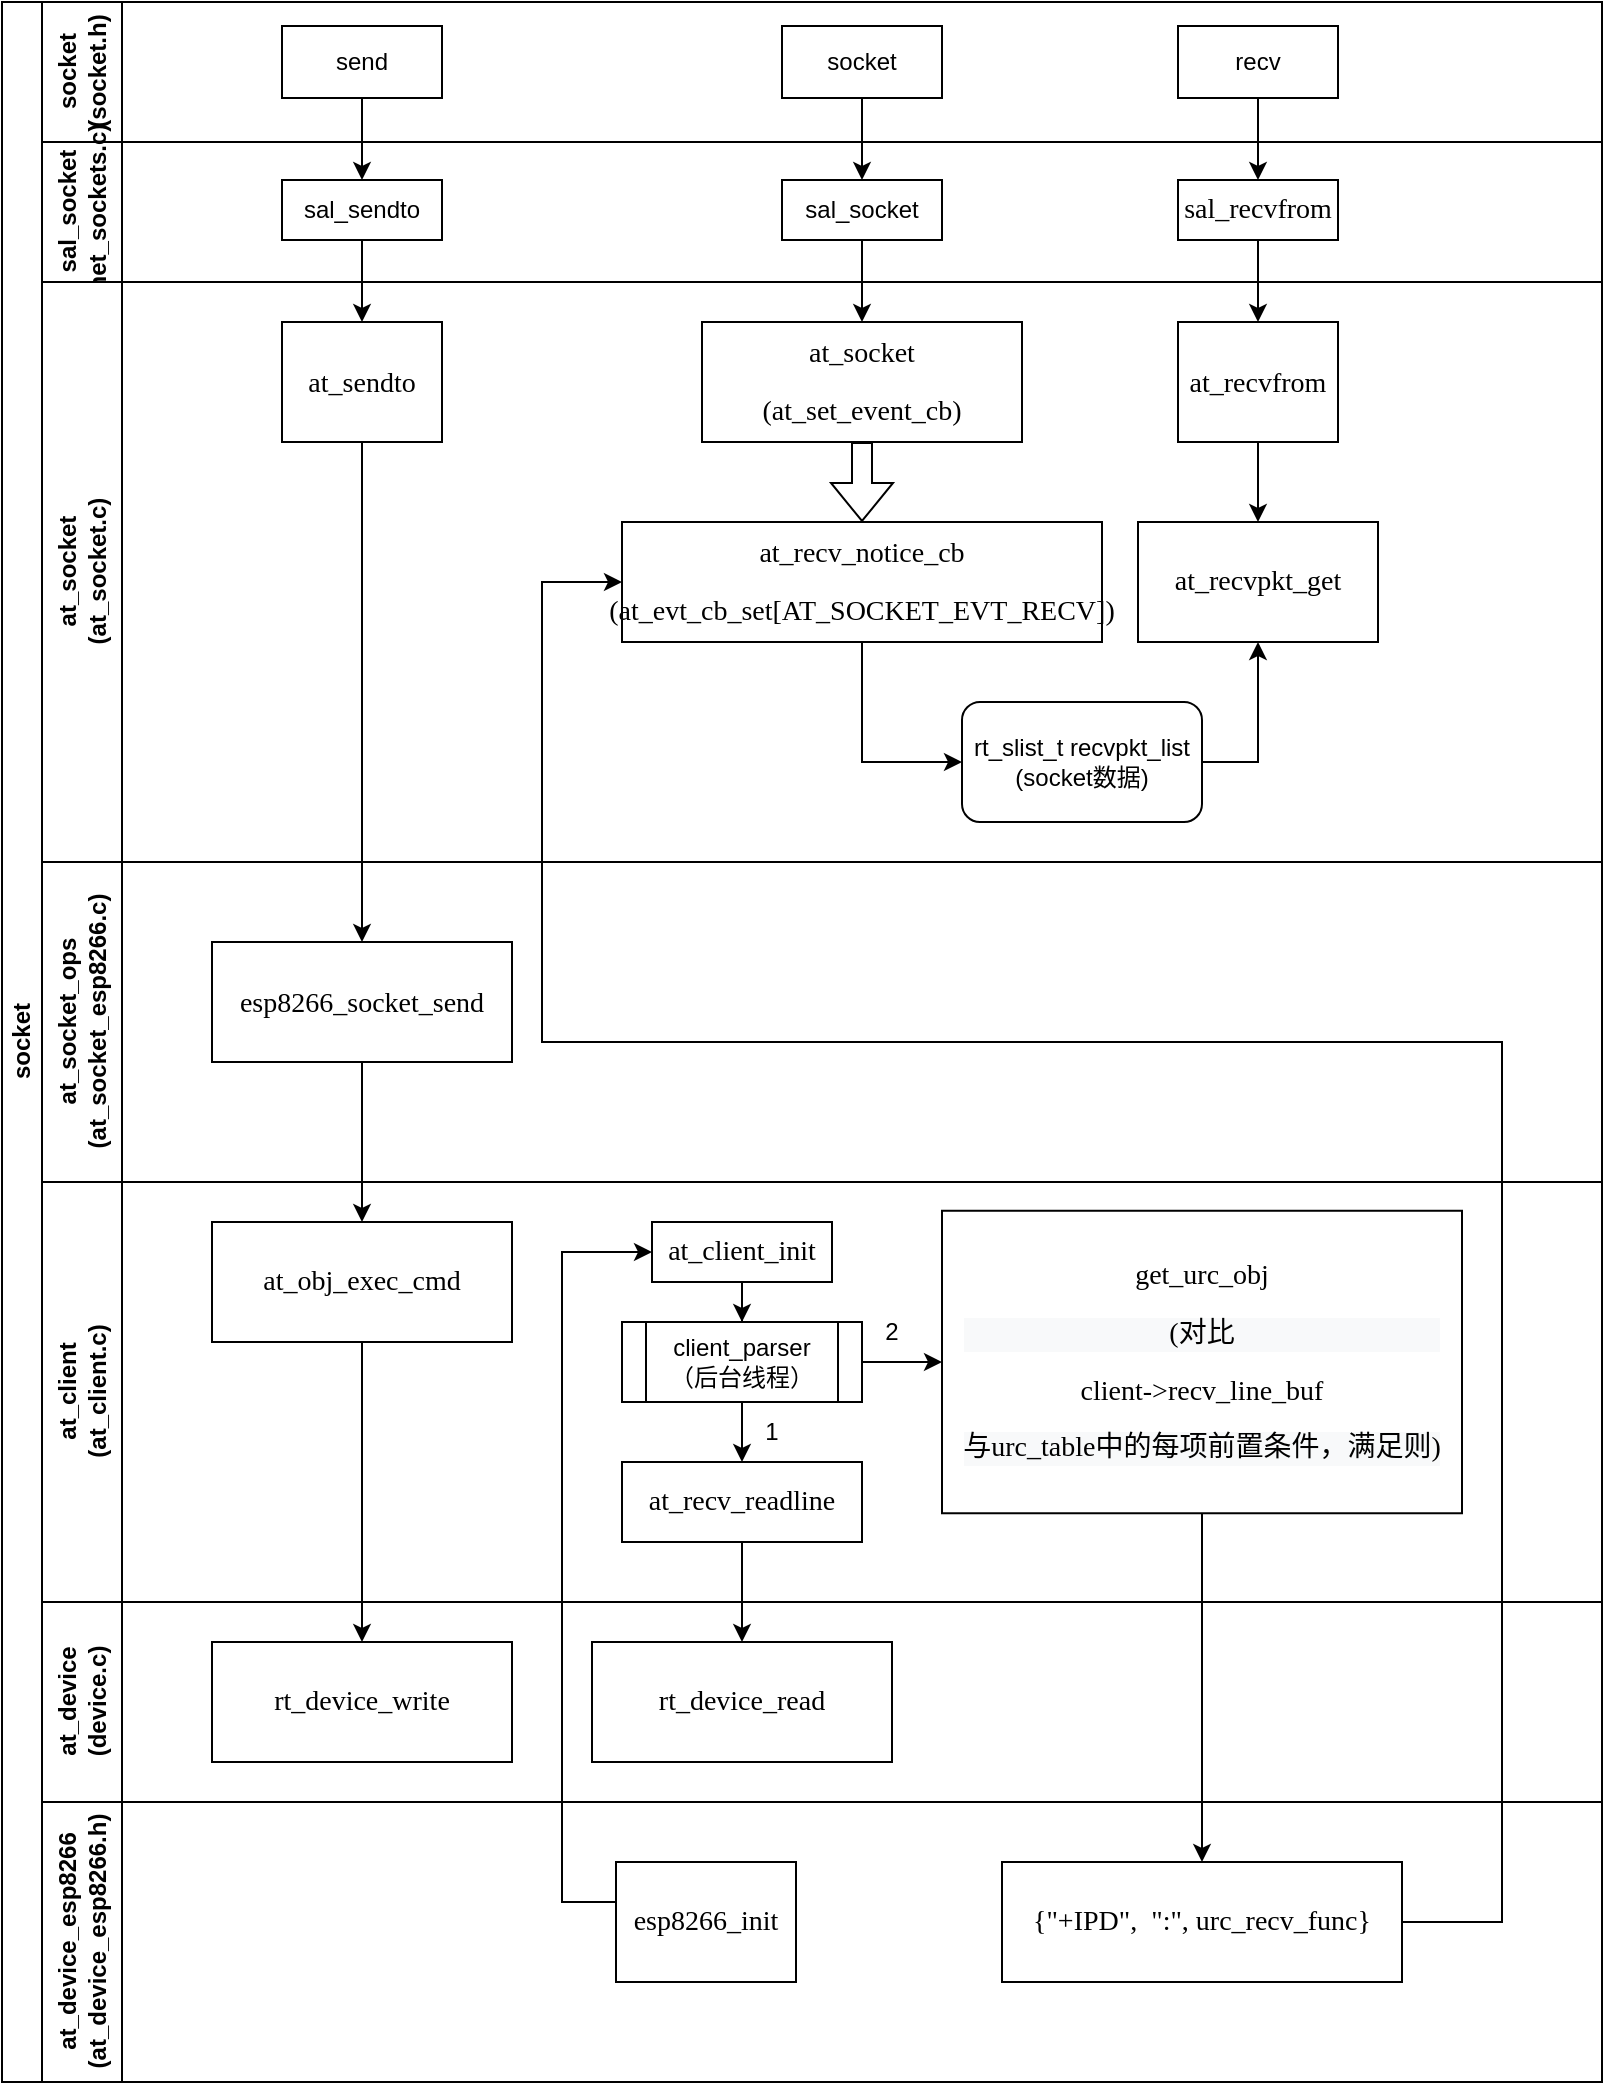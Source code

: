 <mxfile version="15.7.3" type="github">
  <diagram id="prtHgNgQTEPvFCAcTncT" name="Page-1">
    <mxGraphModel dx="1248" dy="705" grid="1" gridSize="10" guides="1" tooltips="1" connect="1" arrows="1" fold="1" page="1" pageScale="1" pageWidth="827" pageHeight="1169" math="0" shadow="0">
      <root>
        <mxCell id="0" />
        <mxCell id="1" parent="0" />
        <mxCell id="dNxyNK7c78bLwvsdeMH5-19" value="socket" style="swimlane;html=1;childLayout=stackLayout;resizeParent=1;resizeParentMax=0;horizontal=0;startSize=20;horizontalStack=0;" parent="1" vertex="1">
          <mxGeometry x="14" y="40" width="800" height="1040" as="geometry" />
        </mxCell>
        <mxCell id="TptM5wBruOQJDvI-inES-40" style="edgeStyle=orthogonalEdgeStyle;rounded=0;orthogonalLoop=1;jettySize=auto;html=1;endArrow=classic;endFill=1;entryX=0.5;entryY=0;entryDx=0;entryDy=0;exitX=0.5;exitY=1;exitDx=0;exitDy=0;" parent="dNxyNK7c78bLwvsdeMH5-19" source="TptM5wBruOQJDvI-inES-36" target="TptM5wBruOQJDvI-inES-37" edge="1">
          <mxGeometry relative="1" as="geometry" />
        </mxCell>
        <mxCell id="TptM5wBruOQJDvI-inES-41" style="edgeStyle=orthogonalEdgeStyle;rounded=0;orthogonalLoop=1;jettySize=auto;html=1;endArrow=classic;endFill=1;exitX=0.5;exitY=1;exitDx=0;exitDy=0;" parent="dNxyNK7c78bLwvsdeMH5-19" source="TptM5wBruOQJDvI-inES-37" target="TptM5wBruOQJDvI-inES-38" edge="1">
          <mxGeometry relative="1" as="geometry">
            <mxPoint x="628" y="130" as="sourcePoint" />
            <mxPoint x="628" y="200" as="targetPoint" />
          </mxGeometry>
        </mxCell>
        <mxCell id="dNxyNK7c78bLwvsdeMH5-20" value="&lt;font style=&quot;vertical-align: inherit&quot;&gt;&lt;font style=&quot;vertical-align: inherit&quot;&gt;&lt;font style=&quot;vertical-align: inherit&quot;&gt;&lt;font style=&quot;vertical-align: inherit&quot;&gt;socket&lt;br&gt;(socket.h)&lt;br&gt;&lt;/font&gt;&lt;/font&gt;&lt;/font&gt;&lt;/font&gt;" style="swimlane;html=1;startSize=40;horizontal=0;" parent="dNxyNK7c78bLwvsdeMH5-19" vertex="1">
          <mxGeometry x="20" width="780" height="70" as="geometry" />
        </mxCell>
        <mxCell id="dNxyNK7c78bLwvsdeMH5-24" value="&lt;font style=&quot;vertical-align: inherit&quot;&gt;&lt;font style=&quot;vertical-align: inherit&quot;&gt;send&lt;/font&gt;&lt;/font&gt;" style="rounded=0;whiteSpace=wrap;html=1;fontFamily=Helvetica;fontSize=12;fontColor=#000000;align=center;" parent="dNxyNK7c78bLwvsdeMH5-20" vertex="1">
          <mxGeometry x="120" y="12" width="80" height="36" as="geometry" />
        </mxCell>
        <mxCell id="TptM5wBruOQJDvI-inES-36" value="&lt;font style=&quot;vertical-align: inherit&quot;&gt;&lt;font style=&quot;vertical-align: inherit&quot;&gt;recv&lt;/font&gt;&lt;/font&gt;" style="rounded=0;whiteSpace=wrap;html=1;fontFamily=Helvetica;fontSize=12;fontColor=#000000;align=center;" parent="dNxyNK7c78bLwvsdeMH5-20" vertex="1">
          <mxGeometry x="568" y="12" width="80" height="36" as="geometry" />
        </mxCell>
        <mxCell id="TptM5wBruOQJDvI-inES-74" value="&lt;font style=&quot;vertical-align: inherit&quot;&gt;&lt;font style=&quot;vertical-align: inherit&quot;&gt;socket&lt;/font&gt;&lt;/font&gt;" style="rounded=0;whiteSpace=wrap;html=1;fontFamily=Helvetica;fontSize=12;fontColor=#000000;align=center;" parent="dNxyNK7c78bLwvsdeMH5-20" vertex="1">
          <mxGeometry x="370" y="12" width="80" height="36" as="geometry" />
        </mxCell>
        <mxCell id="dNxyNK7c78bLwvsdeMH5-21" value="&lt;font style=&quot;vertical-align: inherit&quot;&gt;&lt;font style=&quot;vertical-align: inherit&quot;&gt;sal_socket&lt;br&gt;(net_sockets.c)&lt;br&gt;&lt;/font&gt;&lt;/font&gt;" style="swimlane;html=1;startSize=40;horizontal=0;" parent="dNxyNK7c78bLwvsdeMH5-19" vertex="1">
          <mxGeometry x="20" y="70" width="780" height="70" as="geometry" />
        </mxCell>
        <mxCell id="dNxyNK7c78bLwvsdeMH5-26" value="sal_sendto" style="rounded=0;whiteSpace=wrap;html=1;fontFamily=Helvetica;fontSize=12;fontColor=#000000;align=center;" parent="dNxyNK7c78bLwvsdeMH5-21" vertex="1">
          <mxGeometry x="120" y="19" width="80" height="30" as="geometry" />
        </mxCell>
        <mxCell id="TptM5wBruOQJDvI-inES-37" value="&lt;p class=&quot;MsoNormal&quot;&gt;&lt;span style=&quot;font-family: &amp;#34;calibri&amp;#34; ; font-size: 10.5pt&quot;&gt;sal_recvfrom&lt;/span&gt;&lt;/p&gt;" style="rounded=0;whiteSpace=wrap;html=1;fontFamily=Helvetica;fontSize=12;fontColor=#000000;align=center;" parent="dNxyNK7c78bLwvsdeMH5-21" vertex="1">
          <mxGeometry x="568" y="19" width="80" height="30" as="geometry" />
        </mxCell>
        <mxCell id="TptM5wBruOQJDvI-inES-118" value="sal_socket" style="rounded=0;whiteSpace=wrap;html=1;fontFamily=Helvetica;fontSize=12;fontColor=#000000;align=center;" parent="dNxyNK7c78bLwvsdeMH5-21" vertex="1">
          <mxGeometry x="370" y="19" width="80" height="30" as="geometry" />
        </mxCell>
        <mxCell id="dNxyNK7c78bLwvsdeMH5-22" value="at_socket&lt;br&gt;(at_socket.c)" style="swimlane;html=1;startSize=40;horizontal=0;" parent="dNxyNK7c78bLwvsdeMH5-19" vertex="1">
          <mxGeometry x="20" y="140" width="780" height="290" as="geometry">
            <mxRectangle x="20" y="240" width="430" height="40" as="alternateBounds" />
          </mxGeometry>
        </mxCell>
        <mxCell id="dNxyNK7c78bLwvsdeMH5-34" value="&lt;p class=&quot;MsoNormal&quot;&gt;&lt;span style=&quot;font-size: 10.5pt&quot;&gt;&lt;font face=&quot;Calibri&quot;&gt;at_sendto&lt;/font&gt;&lt;/span&gt;&lt;/p&gt;" style="rounded=0;whiteSpace=wrap;html=1;fontFamily=Helvetica;fontSize=12;fontColor=#000000;align=center;" parent="dNxyNK7c78bLwvsdeMH5-22" vertex="1">
          <mxGeometry x="120" y="20" width="80" height="60" as="geometry" />
        </mxCell>
        <mxCell id="TptM5wBruOQJDvI-inES-38" value="&lt;p class=&quot;MsoNormal&quot;&gt;&lt;span style=&quot;font-size: 10.5pt&quot;&gt;&lt;font face=&quot;Calibri&quot;&gt;at_recvfrom&lt;/font&gt;&lt;/span&gt;&lt;/p&gt;" style="rounded=0;whiteSpace=wrap;html=1;fontFamily=Helvetica;fontSize=12;fontColor=#000000;align=center;" parent="dNxyNK7c78bLwvsdeMH5-22" vertex="1">
          <mxGeometry x="568" y="20" width="80" height="60" as="geometry" />
        </mxCell>
        <mxCell id="TptM5wBruOQJDvI-inES-39" value="&lt;p class=&quot;MsoNormal&quot;&gt;&lt;font face=&quot;Calibri&quot;&gt;&lt;span style=&quot;font-size: 14px&quot;&gt;at_recvpkt_get&lt;/span&gt;&lt;/font&gt;&lt;br&gt;&lt;/p&gt;" style="rounded=0;whiteSpace=wrap;html=1;fontFamily=Helvetica;fontSize=12;fontColor=#000000;align=center;" parent="dNxyNK7c78bLwvsdeMH5-22" vertex="1">
          <mxGeometry x="548" y="120" width="120" height="60" as="geometry" />
        </mxCell>
        <mxCell id="TptM5wBruOQJDvI-inES-42" style="edgeStyle=orthogonalEdgeStyle;rounded=0;orthogonalLoop=1;jettySize=auto;html=1;entryX=0.5;entryY=0;entryDx=0;entryDy=0;" parent="dNxyNK7c78bLwvsdeMH5-22" source="TptM5wBruOQJDvI-inES-38" target="TptM5wBruOQJDvI-inES-39" edge="1">
          <mxGeometry relative="1" as="geometry" />
        </mxCell>
        <mxCell id="TptM5wBruOQJDvI-inES-68" style="edgeStyle=orthogonalEdgeStyle;rounded=0;orthogonalLoop=1;jettySize=auto;html=1;exitX=1;exitY=0.5;exitDx=0;exitDy=0;" parent="dNxyNK7c78bLwvsdeMH5-22" source="TptM5wBruOQJDvI-inES-45" target="TptM5wBruOQJDvI-inES-39" edge="1">
          <mxGeometry relative="1" as="geometry" />
        </mxCell>
        <mxCell id="TptM5wBruOQJDvI-inES-45" value="rt_slist_t recvpkt_list&lt;br&gt;(socket数据)" style="rounded=1;whiteSpace=wrap;html=1;" parent="dNxyNK7c78bLwvsdeMH5-22" vertex="1">
          <mxGeometry x="460" y="210" width="120" height="60" as="geometry" />
        </mxCell>
        <mxCell id="TptM5wBruOQJDvI-inES-69" style="edgeStyle=orthogonalEdgeStyle;rounded=0;orthogonalLoop=1;jettySize=auto;html=1;entryX=0;entryY=0.5;entryDx=0;entryDy=0;" parent="dNxyNK7c78bLwvsdeMH5-22" source="TptM5wBruOQJDvI-inES-67" target="TptM5wBruOQJDvI-inES-45" edge="1">
          <mxGeometry relative="1" as="geometry" />
        </mxCell>
        <mxCell id="TptM5wBruOQJDvI-inES-67" value="&lt;p class=&quot;MsoNormal&quot;&gt;&lt;span style=&quot;font-family: &amp;#34;calibri&amp;#34; ; font-size: 14px&quot;&gt;at_recv_notice_cb&lt;/span&gt;&lt;br&gt;&lt;/p&gt;&lt;p class=&quot;MsoNormal&quot;&gt;&lt;/p&gt;&lt;p class=&quot;MsoNormal&quot;&gt;&lt;span style=&quot;font-family: &amp;#34;calibri&amp;#34; ; font-size: 14px&quot;&gt;(at_evt_cb_set[AT_SOCKET_EVT_RECV]&lt;/span&gt;&lt;span style=&quot;font-family: &amp;#34;calibri&amp;#34; ; font-size: 14px&quot;&gt;)&lt;/span&gt;&lt;br&gt;&lt;/p&gt;" style="rounded=0;whiteSpace=wrap;html=1;fontFamily=Helvetica;fontSize=12;fontColor=#000000;align=center;" parent="dNxyNK7c78bLwvsdeMH5-22" vertex="1">
          <mxGeometry x="290" y="120" width="240" height="60" as="geometry" />
        </mxCell>
        <mxCell id="WinbPR4H0vEVa8jGgLOt-1" style="edgeStyle=orthogonalEdgeStyle;shape=flexArrow;rounded=0;orthogonalLoop=1;jettySize=auto;html=1;exitX=0.5;exitY=1;exitDx=0;exitDy=0;entryX=0.5;entryY=0;entryDx=0;entryDy=0;" edge="1" parent="dNxyNK7c78bLwvsdeMH5-22" source="TptM5wBruOQJDvI-inES-119" target="TptM5wBruOQJDvI-inES-67">
          <mxGeometry relative="1" as="geometry" />
        </mxCell>
        <mxCell id="TptM5wBruOQJDvI-inES-119" value="&lt;p class=&quot;MsoNormal&quot;&gt;&lt;font face=&quot;Calibri&quot;&gt;&lt;span style=&quot;font-size: 14px&quot;&gt;at_socket&lt;/span&gt;&lt;/font&gt;&lt;br&gt;&lt;/p&gt;&lt;p class=&quot;MsoNormal&quot;&gt;&lt;font face=&quot;Calibri&quot;&gt;&lt;span style=&quot;font-size: 14px&quot;&gt;(at_set_event_cb)&lt;/span&gt;&lt;/font&gt;&lt;br&gt;&lt;/p&gt;" style="rounded=0;whiteSpace=wrap;html=1;fontFamily=Helvetica;fontSize=12;fontColor=#000000;align=center;" parent="dNxyNK7c78bLwvsdeMH5-22" vertex="1">
          <mxGeometry x="330" y="20" width="160" height="60" as="geometry" />
        </mxCell>
        <mxCell id="TptM5wBruOQJDvI-inES-20" value="at_socket_ops&lt;br&gt;(at_socket_esp8266.c)" style="swimlane;html=1;startSize=40;horizontal=0;" parent="dNxyNK7c78bLwvsdeMH5-19" vertex="1">
          <mxGeometry x="20" y="430" width="780" height="160" as="geometry">
            <mxRectangle x="20" y="240" width="430" height="40" as="alternateBounds" />
          </mxGeometry>
        </mxCell>
        <mxCell id="TptM5wBruOQJDvI-inES-21" value="&lt;p class=&quot;MsoNormal&quot;&gt;&lt;span style=&quot;font-size: 10.5pt&quot;&gt;&lt;font face=&quot;Calibri&quot;&gt;esp8266_socket_send&lt;/font&gt;&lt;/span&gt;&lt;/p&gt;" style="rounded=0;whiteSpace=wrap;html=1;fontFamily=Helvetica;fontSize=12;fontColor=#000000;align=center;" parent="TptM5wBruOQJDvI-inES-20" vertex="1">
          <mxGeometry x="85" y="40" width="150" height="60" as="geometry" />
        </mxCell>
        <mxCell id="TptM5wBruOQJDvI-inES-23" value="at_client&lt;br&gt;(at_client.c)" style="swimlane;html=1;startSize=40;horizontal=0;" parent="dNxyNK7c78bLwvsdeMH5-19" vertex="1">
          <mxGeometry x="20" y="590" width="780" height="210" as="geometry">
            <mxRectangle x="20" y="240" width="430" height="40" as="alternateBounds" />
          </mxGeometry>
        </mxCell>
        <mxCell id="TptM5wBruOQJDvI-inES-24" value="&lt;p class=&quot;MsoNormal&quot;&gt;&lt;font face=&quot;Calibri&quot;&gt;&lt;span style=&quot;font-size: 14px&quot;&gt;at_obj_exec_cmd&lt;/span&gt;&lt;/font&gt;&lt;br&gt;&lt;/p&gt;" style="rounded=0;whiteSpace=wrap;html=1;fontFamily=Helvetica;fontSize=12;fontColor=#000000;align=center;" parent="TptM5wBruOQJDvI-inES-23" vertex="1">
          <mxGeometry x="85" y="20" width="150" height="60" as="geometry" />
        </mxCell>
        <mxCell id="TptM5wBruOQJDvI-inES-58" style="edgeStyle=orthogonalEdgeStyle;rounded=0;orthogonalLoop=1;jettySize=auto;html=1;" parent="TptM5wBruOQJDvI-inES-23" source="TptM5wBruOQJDvI-inES-52" target="TptM5wBruOQJDvI-inES-55" edge="1">
          <mxGeometry relative="1" as="geometry" />
        </mxCell>
        <mxCell id="TptM5wBruOQJDvI-inES-52" value="&lt;p class=&quot;MsoNormal&quot;&gt;&lt;font face=&quot;Calibri&quot;&gt;&lt;span style=&quot;font-size: 14px&quot;&gt;at_client_init&lt;/span&gt;&lt;/font&gt;&lt;br&gt;&lt;/p&gt;" style="rounded=0;whiteSpace=wrap;html=1;fontFamily=Helvetica;fontSize=12;fontColor=#000000;align=center;" parent="TptM5wBruOQJDvI-inES-23" vertex="1">
          <mxGeometry x="305" y="20" width="90" height="30" as="geometry" />
        </mxCell>
        <mxCell id="WinbPR4H0vEVa8jGgLOt-7" style="edgeStyle=orthogonalEdgeStyle;rounded=0;orthogonalLoop=1;jettySize=auto;html=1;" edge="1" parent="TptM5wBruOQJDvI-inES-23" source="TptM5wBruOQJDvI-inES-55" target="WinbPR4H0vEVa8jGgLOt-2">
          <mxGeometry relative="1" as="geometry" />
        </mxCell>
        <mxCell id="WinbPR4H0vEVa8jGgLOt-11" value="" style="edgeStyle=orthogonalEdgeStyle;rounded=0;orthogonalLoop=1;jettySize=auto;html=1;" edge="1" parent="TptM5wBruOQJDvI-inES-23" source="TptM5wBruOQJDvI-inES-55" target="TptM5wBruOQJDvI-inES-61">
          <mxGeometry relative="1" as="geometry" />
        </mxCell>
        <mxCell id="TptM5wBruOQJDvI-inES-55" value="client_parser&lt;br&gt;（后台线程）" style="shape=process;whiteSpace=wrap;html=1;backgroundOutline=1;" parent="TptM5wBruOQJDvI-inES-23" vertex="1">
          <mxGeometry x="290" y="70" width="120" height="40" as="geometry" />
        </mxCell>
        <mxCell id="TptM5wBruOQJDvI-inES-61" value="&lt;p class=&quot;MsoNormal&quot;&gt;&lt;font face=&quot;Calibri&quot;&gt;&lt;span style=&quot;font-size: 14px&quot;&gt;get_urc_obj&lt;/span&gt;&lt;/font&gt;&lt;/p&gt;&lt;p class=&quot;MsoNormal&quot;&gt;&lt;font face=&quot;Calibri&quot;&gt;&lt;/font&gt;&lt;/p&gt;&lt;p class=&quot;MsoNormal&quot; style=&quot;color: rgb(0 , 0 , 0) ; font-family: &amp;#34;helvetica&amp;#34; ; font-size: 12px ; font-style: normal ; font-weight: 400 ; letter-spacing: normal ; text-align: center ; text-indent: 0px ; text-transform: none ; word-spacing: 0px ; background-color: rgb(248 , 249 , 250)&quot;&gt;&lt;span style=&quot;font-size: 14px ; font-family: &amp;#34;calibri&amp;#34;&quot;&gt;(对比&lt;/span&gt;&lt;/p&gt;&lt;font face=&quot;calibri&quot;&gt;&lt;span style=&quot;font-size: 14px&quot;&gt;client-&amp;gt;recv_line_buf&lt;/span&gt;&lt;/font&gt;&lt;p class=&quot;MsoNormal&quot; style=&quot;color: rgb(0 , 0 , 0) ; font-family: &amp;#34;helvetica&amp;#34; ; font-size: 12px ; font-style: normal ; font-weight: 400 ; letter-spacing: normal ; text-align: center ; text-indent: 0px ; text-transform: none ; word-spacing: 0px ; background-color: rgb(248 , 249 , 250)&quot;&gt;&lt;span style=&quot;font-size: 14px ; font-family: &amp;#34;calibri&amp;#34;&quot;&gt;与urc_table中的每项前置条件，满足则)&lt;/span&gt;&lt;/p&gt;" style="rounded=0;whiteSpace=wrap;html=1;fontFamily=Helvetica;fontSize=12;fontColor=#000000;align=center;" parent="TptM5wBruOQJDvI-inES-23" vertex="1">
          <mxGeometry x="450" y="14.38" width="260" height="151.25" as="geometry" />
        </mxCell>
        <mxCell id="WinbPR4H0vEVa8jGgLOt-2" value="&lt;p class=&quot;MsoNormal&quot;&gt;&lt;font face=&quot;Calibri&quot;&gt;&lt;span style=&quot;font-size: 14px&quot;&gt;at_recv_readline&lt;/span&gt;&lt;/font&gt;&lt;br&gt;&lt;/p&gt;" style="rounded=0;whiteSpace=wrap;html=1;fontFamily=Helvetica;fontSize=12;fontColor=#000000;align=center;" vertex="1" parent="TptM5wBruOQJDvI-inES-23">
          <mxGeometry x="290" y="140" width="120" height="40" as="geometry" />
        </mxCell>
        <mxCell id="WinbPR4H0vEVa8jGgLOt-12" value="1" style="text;html=1;strokeColor=none;fillColor=none;align=center;verticalAlign=middle;whiteSpace=wrap;rounded=0;" vertex="1" parent="TptM5wBruOQJDvI-inES-23">
          <mxGeometry x="335" y="110" width="60" height="30" as="geometry" />
        </mxCell>
        <mxCell id="WinbPR4H0vEVa8jGgLOt-14" value="2" style="text;html=1;strokeColor=none;fillColor=none;align=center;verticalAlign=middle;whiteSpace=wrap;rounded=0;" vertex="1" parent="TptM5wBruOQJDvI-inES-23">
          <mxGeometry x="395" y="60" width="60" height="30" as="geometry" />
        </mxCell>
        <mxCell id="TptM5wBruOQJDvI-inES-25" value="at_device&lt;br&gt;(device.c)" style="swimlane;html=1;startSize=40;horizontal=0;" parent="dNxyNK7c78bLwvsdeMH5-19" vertex="1">
          <mxGeometry x="20" y="800" width="780" height="100" as="geometry">
            <mxRectangle x="20" y="240" width="430" height="40" as="alternateBounds" />
          </mxGeometry>
        </mxCell>
        <mxCell id="TptM5wBruOQJDvI-inES-26" value="&lt;p class=&quot;MsoNormal&quot;&gt;&lt;font face=&quot;Calibri&quot;&gt;&lt;span style=&quot;font-size: 14px&quot;&gt;rt_device_write&lt;/span&gt;&lt;/font&gt;&lt;br&gt;&lt;/p&gt;" style="rounded=0;whiteSpace=wrap;html=1;fontFamily=Helvetica;fontSize=12;fontColor=#000000;align=center;" parent="TptM5wBruOQJDvI-inES-25" vertex="1">
          <mxGeometry x="85" y="20" width="150" height="60" as="geometry" />
        </mxCell>
        <mxCell id="TptM5wBruOQJDvI-inES-72" value="&lt;p class=&quot;MsoNormal&quot;&gt;&lt;font face=&quot;Calibri&quot;&gt;&lt;span style=&quot;font-size: 14px&quot;&gt;rt_device_read&lt;/span&gt;&lt;/font&gt;&lt;br&gt;&lt;/p&gt;" style="rounded=0;whiteSpace=wrap;html=1;fontFamily=Helvetica;fontSize=12;fontColor=#000000;align=center;" parent="TptM5wBruOQJDvI-inES-25" vertex="1">
          <mxGeometry x="275" y="20" width="150" height="60" as="geometry" />
        </mxCell>
        <mxCell id="TptM5wBruOQJDvI-inES-50" value="at_device_esp8266&lt;br&gt;(at_device_esp8266.h)" style="swimlane;html=1;startSize=40;horizontal=0;" parent="dNxyNK7c78bLwvsdeMH5-19" vertex="1">
          <mxGeometry x="20" y="900" width="780" height="140" as="geometry">
            <mxRectangle x="20" y="240" width="430" height="40" as="alternateBounds" />
          </mxGeometry>
        </mxCell>
        <mxCell id="TptM5wBruOQJDvI-inES-51" value="&lt;p class=&quot;MsoNormal&quot;&gt;&lt;font face=&quot;Calibri&quot;&gt;&lt;span style=&quot;font-size: 14px&quot;&gt;esp8266_init&lt;/span&gt;&lt;/font&gt;&lt;br&gt;&lt;/p&gt;" style="rounded=0;whiteSpace=wrap;html=1;fontFamily=Helvetica;fontSize=12;fontColor=#000000;align=center;" parent="TptM5wBruOQJDvI-inES-50" vertex="1">
          <mxGeometry x="287" y="30" width="90" height="60" as="geometry" />
        </mxCell>
        <mxCell id="TptM5wBruOQJDvI-inES-63" value="&lt;p class=&quot;MsoNormal&quot;&gt;&lt;font face=&quot;Calibri&quot;&gt;&lt;span style=&quot;font-size: 14px&quot;&gt;{&quot;+IPD&quot;,&amp;nbsp; &quot;:&quot;, urc_recv_func}&lt;/span&gt;&lt;/font&gt;&lt;br&gt;&lt;/p&gt;" style="rounded=0;whiteSpace=wrap;html=1;fontFamily=Helvetica;fontSize=12;fontColor=#000000;align=center;" parent="TptM5wBruOQJDvI-inES-50" vertex="1">
          <mxGeometry x="480" y="30" width="200" height="60" as="geometry" />
        </mxCell>
        <mxCell id="dNxyNK7c78bLwvsdeMH5-31" style="edgeStyle=orthogonalEdgeStyle;rounded=0;orthogonalLoop=1;jettySize=auto;html=1;endArrow=classic;endFill=1;entryX=0.5;entryY=0;entryDx=0;entryDy=0;exitX=0.5;exitY=1;exitDx=0;exitDy=0;" parent="dNxyNK7c78bLwvsdeMH5-19" source="dNxyNK7c78bLwvsdeMH5-24" target="dNxyNK7c78bLwvsdeMH5-26" edge="1">
          <mxGeometry relative="1" as="geometry" />
        </mxCell>
        <mxCell id="TptM5wBruOQJDvI-inES-5" style="edgeStyle=orthogonalEdgeStyle;rounded=0;orthogonalLoop=1;jettySize=auto;html=1;endArrow=classic;endFill=1;exitX=0.5;exitY=1;exitDx=0;exitDy=0;" parent="dNxyNK7c78bLwvsdeMH5-19" source="dNxyNK7c78bLwvsdeMH5-26" target="dNxyNK7c78bLwvsdeMH5-34" edge="1">
          <mxGeometry relative="1" as="geometry">
            <mxPoint x="300" y="200" as="sourcePoint" />
            <mxPoint x="300" y="270" as="targetPoint" />
          </mxGeometry>
        </mxCell>
        <mxCell id="TptM5wBruOQJDvI-inES-22" style="edgeStyle=orthogonalEdgeStyle;rounded=0;orthogonalLoop=1;jettySize=auto;html=1;entryX=0.5;entryY=0;entryDx=0;entryDy=0;" parent="dNxyNK7c78bLwvsdeMH5-19" source="dNxyNK7c78bLwvsdeMH5-34" target="TptM5wBruOQJDvI-inES-21" edge="1">
          <mxGeometry relative="1" as="geometry" />
        </mxCell>
        <mxCell id="TptM5wBruOQJDvI-inES-27" style="edgeStyle=orthogonalEdgeStyle;rounded=0;orthogonalLoop=1;jettySize=auto;html=1;entryX=0.5;entryY=0;entryDx=0;entryDy=0;" parent="dNxyNK7c78bLwvsdeMH5-19" source="TptM5wBruOQJDvI-inES-21" target="TptM5wBruOQJDvI-inES-24" edge="1">
          <mxGeometry relative="1" as="geometry" />
        </mxCell>
        <mxCell id="TptM5wBruOQJDvI-inES-28" style="edgeStyle=orthogonalEdgeStyle;rounded=0;orthogonalLoop=1;jettySize=auto;html=1;" parent="dNxyNK7c78bLwvsdeMH5-19" source="TptM5wBruOQJDvI-inES-24" target="TptM5wBruOQJDvI-inES-26" edge="1">
          <mxGeometry relative="1" as="geometry" />
        </mxCell>
        <mxCell id="TptM5wBruOQJDvI-inES-57" style="edgeStyle=orthogonalEdgeStyle;rounded=0;orthogonalLoop=1;jettySize=auto;html=1;exitX=0;exitY=0.5;exitDx=0;exitDy=0;entryX=0;entryY=0.5;entryDx=0;entryDy=0;" parent="dNxyNK7c78bLwvsdeMH5-19" source="TptM5wBruOQJDvI-inES-51" target="TptM5wBruOQJDvI-inES-52" edge="1">
          <mxGeometry relative="1" as="geometry">
            <Array as="points">
              <mxPoint x="307" y="950" />
              <mxPoint x="280" y="950" />
              <mxPoint x="280" y="625" />
            </Array>
          </mxGeometry>
        </mxCell>
        <mxCell id="TptM5wBruOQJDvI-inES-71" style="edgeStyle=orthogonalEdgeStyle;rounded=0;orthogonalLoop=1;jettySize=auto;html=1;exitX=1;exitY=0.5;exitDx=0;exitDy=0;" parent="dNxyNK7c78bLwvsdeMH5-19" source="TptM5wBruOQJDvI-inES-63" target="TptM5wBruOQJDvI-inES-67" edge="1">
          <mxGeometry relative="1" as="geometry">
            <Array as="points">
              <mxPoint x="750" y="960" />
              <mxPoint x="750" y="520" />
              <mxPoint x="270" y="520" />
              <mxPoint x="270" y="290" />
            </Array>
          </mxGeometry>
        </mxCell>
        <mxCell id="TptM5wBruOQJDvI-inES-120" style="edgeStyle=orthogonalEdgeStyle;rounded=0;orthogonalLoop=1;jettySize=auto;html=1;" parent="dNxyNK7c78bLwvsdeMH5-19" source="TptM5wBruOQJDvI-inES-74" target="TptM5wBruOQJDvI-inES-118" edge="1">
          <mxGeometry relative="1" as="geometry" />
        </mxCell>
        <mxCell id="TptM5wBruOQJDvI-inES-121" style="edgeStyle=orthogonalEdgeStyle;rounded=0;orthogonalLoop=1;jettySize=auto;html=1;entryX=0.5;entryY=0;entryDx=0;entryDy=0;" parent="dNxyNK7c78bLwvsdeMH5-19" source="TptM5wBruOQJDvI-inES-118" target="TptM5wBruOQJDvI-inES-119" edge="1">
          <mxGeometry relative="1" as="geometry" />
        </mxCell>
        <mxCell id="WinbPR4H0vEVa8jGgLOt-8" style="edgeStyle=orthogonalEdgeStyle;rounded=0;orthogonalLoop=1;jettySize=auto;html=1;" edge="1" parent="dNxyNK7c78bLwvsdeMH5-19" source="WinbPR4H0vEVa8jGgLOt-2" target="TptM5wBruOQJDvI-inES-72">
          <mxGeometry relative="1" as="geometry" />
        </mxCell>
        <mxCell id="WinbPR4H0vEVa8jGgLOt-9" style="edgeStyle=orthogonalEdgeStyle;rounded=0;orthogonalLoop=1;jettySize=auto;html=1;" edge="1" parent="dNxyNK7c78bLwvsdeMH5-19" source="TptM5wBruOQJDvI-inES-61" target="TptM5wBruOQJDvI-inES-63">
          <mxGeometry relative="1" as="geometry" />
        </mxCell>
      </root>
    </mxGraphModel>
  </diagram>
</mxfile>
